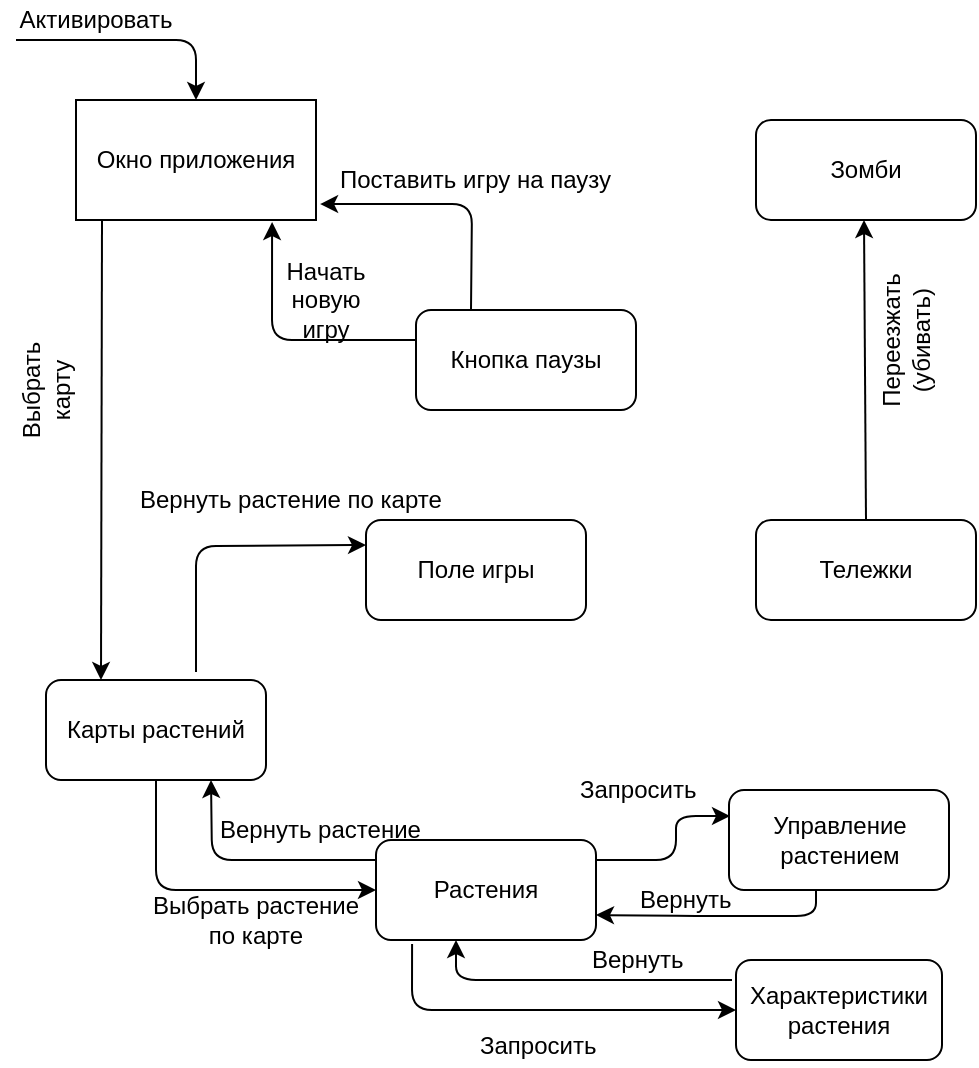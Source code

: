 <mxfile version="10.6.6" type="device"><diagram id="1jI_OOReCioyBArzENrf" name="Page-1"><mxGraphModel dx="1074" dy="615" grid="1" gridSize="10" guides="1" tooltips="1" connect="1" arrows="1" fold="1" page="1" pageScale="1" pageWidth="827" pageHeight="1169" math="0" shadow="0"><root><mxCell id="0"/><mxCell id="1" parent="0"/><mxCell id="V3O5GKK0T3z8zYh0M0_T-1" value="Окно приложения&lt;br&gt;" style="rounded=0;whiteSpace=wrap;html=1;" vertex="1" parent="1"><mxGeometry x="40" y="70" width="120" height="60" as="geometry"/></mxCell><mxCell id="V3O5GKK0T3z8zYh0M0_T-3" value="" style="endArrow=classic;html=1;entryX=0.5;entryY=0;entryDx=0;entryDy=0;" edge="1" parent="1" target="V3O5GKK0T3z8zYh0M0_T-1"><mxGeometry width="50" height="50" relative="1" as="geometry"><mxPoint x="10" y="40" as="sourcePoint"/><mxPoint x="100" y="60" as="targetPoint"/><Array as="points"><mxPoint x="60" y="40"/><mxPoint x="100" y="40"/></Array></mxGeometry></mxCell><mxCell id="V3O5GKK0T3z8zYh0M0_T-5" value="Активировать&lt;br&gt;" style="text;html=1;strokeColor=none;fillColor=none;align=center;verticalAlign=middle;whiteSpace=wrap;rounded=0;" vertex="1" parent="1"><mxGeometry x="30" y="20" width="40" height="20" as="geometry"/></mxCell><mxCell id="V3O5GKK0T3z8zYh0M0_T-7" value="Растения" style="rounded=1;whiteSpace=wrap;html=1;" vertex="1" parent="1"><mxGeometry x="190" y="440" width="110" height="50" as="geometry"/></mxCell><mxCell id="V3O5GKK0T3z8zYh0M0_T-8" value="Карты растений" style="rounded=1;whiteSpace=wrap;html=1;" vertex="1" parent="1"><mxGeometry x="25" y="360" width="110" height="50" as="geometry"/></mxCell><mxCell id="V3O5GKK0T3z8zYh0M0_T-10" value="Зомби" style="rounded=1;whiteSpace=wrap;html=1;" vertex="1" parent="1"><mxGeometry x="380" y="80" width="110" height="50" as="geometry"/></mxCell><mxCell id="V3O5GKK0T3z8zYh0M0_T-11" value="Тележки" style="rounded=1;whiteSpace=wrap;html=1;" vertex="1" parent="1"><mxGeometry x="380" y="280" width="110" height="50" as="geometry"/></mxCell><mxCell id="V3O5GKK0T3z8zYh0M0_T-12" value="" style="endArrow=classic;html=1;exitX=0.5;exitY=0;exitDx=0;exitDy=0;" edge="1" parent="1" source="V3O5GKK0T3z8zYh0M0_T-11"><mxGeometry width="50" height="50" relative="1" as="geometry"><mxPoint x="434" y="180" as="sourcePoint"/><mxPoint x="434" y="130" as="targetPoint"/></mxGeometry></mxCell><mxCell id="V3O5GKK0T3z8zYh0M0_T-13" value="Переезжать (убивать)" style="text;html=1;strokeColor=none;fillColor=none;align=center;verticalAlign=middle;whiteSpace=wrap;rounded=0;rotation=270;" vertex="1" parent="1"><mxGeometry x="435" y="180" width="40" height="20" as="geometry"/></mxCell><mxCell id="V3O5GKK0T3z8zYh0M0_T-15" value="" style="endArrow=classic;html=1;entryX=0.25;entryY=0;entryDx=0;entryDy=0;" edge="1" parent="1" target="V3O5GKK0T3z8zYh0M0_T-8"><mxGeometry width="50" height="50" relative="1" as="geometry"><mxPoint x="53" y="130" as="sourcePoint"/><mxPoint x="49.5" y="200" as="targetPoint"/></mxGeometry></mxCell><mxCell id="V3O5GKK0T3z8zYh0M0_T-16" value="Выбрать карту" style="text;html=1;strokeColor=none;fillColor=none;align=center;verticalAlign=middle;whiteSpace=wrap;rounded=0;rotation=270;" vertex="1" parent="1"><mxGeometry x="5" y="205" width="40" height="20" as="geometry"/></mxCell><mxCell id="V3O5GKK0T3z8zYh0M0_T-18" value="" style="endArrow=classic;html=1;exitX=0.5;exitY=1;exitDx=0;exitDy=0;entryX=0;entryY=0.5;entryDx=0;entryDy=0;" edge="1" parent="1" source="V3O5GKK0T3z8zYh0M0_T-8" target="V3O5GKK0T3z8zYh0M0_T-7"><mxGeometry width="50" height="50" relative="1" as="geometry"><mxPoint x="130" y="282" as="sourcePoint"/><mxPoint x="130" y="200" as="targetPoint"/><Array as="points"><mxPoint x="80" y="465"/></Array></mxGeometry></mxCell><mxCell id="V3O5GKK0T3z8zYh0M0_T-19" value="Выбрать растение по карте" style="text;html=1;strokeColor=none;fillColor=none;align=center;verticalAlign=middle;whiteSpace=wrap;rounded=0;rotation=0;" vertex="1" parent="1"><mxGeometry x="70" y="470" width="120" height="20" as="geometry"/></mxCell><mxCell id="V3O5GKK0T3z8zYh0M0_T-20" value="" style="endArrow=classic;html=1;entryX=0.75;entryY=1;entryDx=0;entryDy=0;" edge="1" parent="1" target="V3O5GKK0T3z8zYh0M0_T-8"><mxGeometry width="50" height="50" relative="1" as="geometry"><mxPoint x="190" y="450" as="sourcePoint"/><mxPoint x="110" y="450" as="targetPoint"/><Array as="points"><mxPoint x="108" y="450"/></Array></mxGeometry></mxCell><mxCell id="V3O5GKK0T3z8zYh0M0_T-21" value="Вернуть растение&lt;br&gt;&lt;br&gt;" style="text;html=1;resizable=0;points=[];autosize=1;align=left;verticalAlign=top;spacingTop=-4;" vertex="1" parent="1"><mxGeometry x="110" y="425" width="120" height="30" as="geometry"/></mxCell><mxCell id="V3O5GKK0T3z8zYh0M0_T-22" value="" style="endArrow=classic;html=1;entryX=0;entryY=0.25;entryDx=0;entryDy=0;" edge="1" parent="1" target="V3O5GKK0T3z8zYh0M0_T-26"><mxGeometry width="50" height="50" relative="1" as="geometry"><mxPoint x="100" y="356" as="sourcePoint"/><mxPoint x="109" y="290" as="targetPoint"/><Array as="points"><mxPoint x="100" y="293"/></Array></mxGeometry></mxCell><mxCell id="V3O5GKK0T3z8zYh0M0_T-23" value="Вернуть растение по карте" style="text;html=1;resizable=0;points=[];autosize=1;align=left;verticalAlign=top;spacingTop=-4;rotation=0;" vertex="1" parent="1"><mxGeometry x="70" y="260" width="170" height="20" as="geometry"/></mxCell><mxCell id="V3O5GKK0T3z8zYh0M0_T-24" value="Характеристики&lt;br&gt;растения&lt;br&gt;" style="rounded=1;whiteSpace=wrap;html=1;" vertex="1" parent="1"><mxGeometry x="370" y="500" width="103" height="50" as="geometry"/></mxCell><mxCell id="V3O5GKK0T3z8zYh0M0_T-25" value="Управление&lt;br&gt;растением&lt;br&gt;" style="rounded=1;whiteSpace=wrap;html=1;" vertex="1" parent="1"><mxGeometry x="366.5" y="415" width="110" height="50" as="geometry"/></mxCell><mxCell id="V3O5GKK0T3z8zYh0M0_T-26" value="Поле игры" style="rounded=1;whiteSpace=wrap;html=1;" vertex="1" parent="1"><mxGeometry x="185" y="280" width="110" height="50" as="geometry"/></mxCell><mxCell id="V3O5GKK0T3z8zYh0M0_T-27" value="Кнопка паузы" style="rounded=1;whiteSpace=wrap;html=1;" vertex="1" parent="1"><mxGeometry x="210" y="175" width="110" height="50" as="geometry"/></mxCell><mxCell id="V3O5GKK0T3z8zYh0M0_T-28" value="" style="endArrow=classic;html=1;entryX=0.817;entryY=1.017;entryDx=0;entryDy=0;entryPerimeter=0;" edge="1" parent="1" target="V3O5GKK0T3z8zYh0M0_T-1"><mxGeometry width="50" height="50" relative="1" as="geometry"><mxPoint x="210" y="190" as="sourcePoint"/><mxPoint x="130" y="189.5" as="targetPoint"/><Array as="points"><mxPoint x="138" y="190"/></Array></mxGeometry></mxCell><mxCell id="V3O5GKK0T3z8zYh0M0_T-29" value="Начать новую игру" style="text;html=1;strokeColor=none;fillColor=none;align=center;verticalAlign=middle;whiteSpace=wrap;rounded=0;" vertex="1" parent="1"><mxGeometry x="145" y="160" width="40" height="20" as="geometry"/></mxCell><mxCell id="V3O5GKK0T3z8zYh0M0_T-30" value="" style="endArrow=classic;html=1;exitX=0.25;exitY=0;exitDx=0;exitDy=0;entryX=1.017;entryY=0.867;entryDx=0;entryDy=0;entryPerimeter=0;" edge="1" parent="1" source="V3O5GKK0T3z8zYh0M0_T-27" target="V3O5GKK0T3z8zYh0M0_T-1"><mxGeometry width="50" height="50" relative="1" as="geometry"><mxPoint x="205" y="150" as="sourcePoint"/><mxPoint x="255" y="100" as="targetPoint"/><Array as="points"><mxPoint x="238" y="122"/></Array></mxGeometry></mxCell><mxCell id="V3O5GKK0T3z8zYh0M0_T-31" value="Поставить игру на паузу" style="text;html=1;resizable=0;points=[];autosize=1;align=left;verticalAlign=top;spacingTop=-4;" vertex="1" parent="1"><mxGeometry x="170" y="100" width="150" height="20" as="geometry"/></mxCell><mxCell id="V3O5GKK0T3z8zYh0M0_T-32" value="" style="endArrow=classic;html=1;" edge="1" parent="1"><mxGeometry width="50" height="50" relative="1" as="geometry"><mxPoint x="300" y="450" as="sourcePoint"/><mxPoint x="367" y="428" as="targetPoint"/><Array as="points"><mxPoint x="340" y="450"/><mxPoint x="340" y="428"/></Array></mxGeometry></mxCell><mxCell id="V3O5GKK0T3z8zYh0M0_T-35" value="" style="endArrow=classic;html=1;exitX=0.164;exitY=1.04;exitDx=0;exitDy=0;exitPerimeter=0;entryX=0;entryY=0.5;entryDx=0;entryDy=0;" edge="1" parent="1" source="V3O5GKK0T3z8zYh0M0_T-7" target="V3O5GKK0T3z8zYh0M0_T-24"><mxGeometry width="50" height="50" relative="1" as="geometry"><mxPoint x="260" y="570" as="sourcePoint"/><mxPoint x="310" y="520" as="targetPoint"/><Array as="points"><mxPoint x="208" y="525"/></Array></mxGeometry></mxCell><mxCell id="V3O5GKK0T3z8zYh0M0_T-36" value="Запросить&lt;br&gt;" style="text;html=1;resizable=0;points=[];autosize=1;align=left;verticalAlign=top;spacingTop=-4;" vertex="1" parent="1"><mxGeometry x="240" y="533" width="80" height="20" as="geometry"/></mxCell><mxCell id="V3O5GKK0T3z8zYh0M0_T-37" value="Запросить&lt;br&gt;" style="text;html=1;resizable=0;points=[];autosize=1;align=left;verticalAlign=top;spacingTop=-4;" vertex="1" parent="1"><mxGeometry x="290" y="405" width="80" height="20" as="geometry"/></mxCell><mxCell id="V3O5GKK0T3z8zYh0M0_T-38" value="" style="endArrow=classic;html=1;entryX=1;entryY=0.75;entryDx=0;entryDy=0;" edge="1" parent="1" target="V3O5GKK0T3z8zYh0M0_T-7"><mxGeometry width="50" height="50" relative="1" as="geometry"><mxPoint x="410" y="465" as="sourcePoint"/><mxPoint x="300" y="470" as="targetPoint"/><Array as="points"><mxPoint x="410" y="465"/><mxPoint x="410" y="478"/><mxPoint x="350" y="478"/></Array></mxGeometry></mxCell><mxCell id="V3O5GKK0T3z8zYh0M0_T-39" value="Вернуть" style="text;html=1;resizable=0;points=[];autosize=1;align=left;verticalAlign=top;spacingTop=-4;" vertex="1" parent="1"><mxGeometry x="320" y="460" width="60" height="20" as="geometry"/></mxCell><mxCell id="V3O5GKK0T3z8zYh0M0_T-40" value="" style="endArrow=classic;html=1;" edge="1" parent="1"><mxGeometry width="50" height="50" relative="1" as="geometry"><mxPoint x="368" y="510" as="sourcePoint"/><mxPoint x="230" y="490" as="targetPoint"/><Array as="points"><mxPoint x="230" y="510"/></Array></mxGeometry></mxCell><mxCell id="V3O5GKK0T3z8zYh0M0_T-41" value="Вернуть" style="text;html=1;resizable=0;points=[];autosize=1;align=left;verticalAlign=top;spacingTop=-4;" vertex="1" parent="1"><mxGeometry x="296" y="490" width="60" height="20" as="geometry"/></mxCell></root></mxGraphModel></diagram></mxfile>